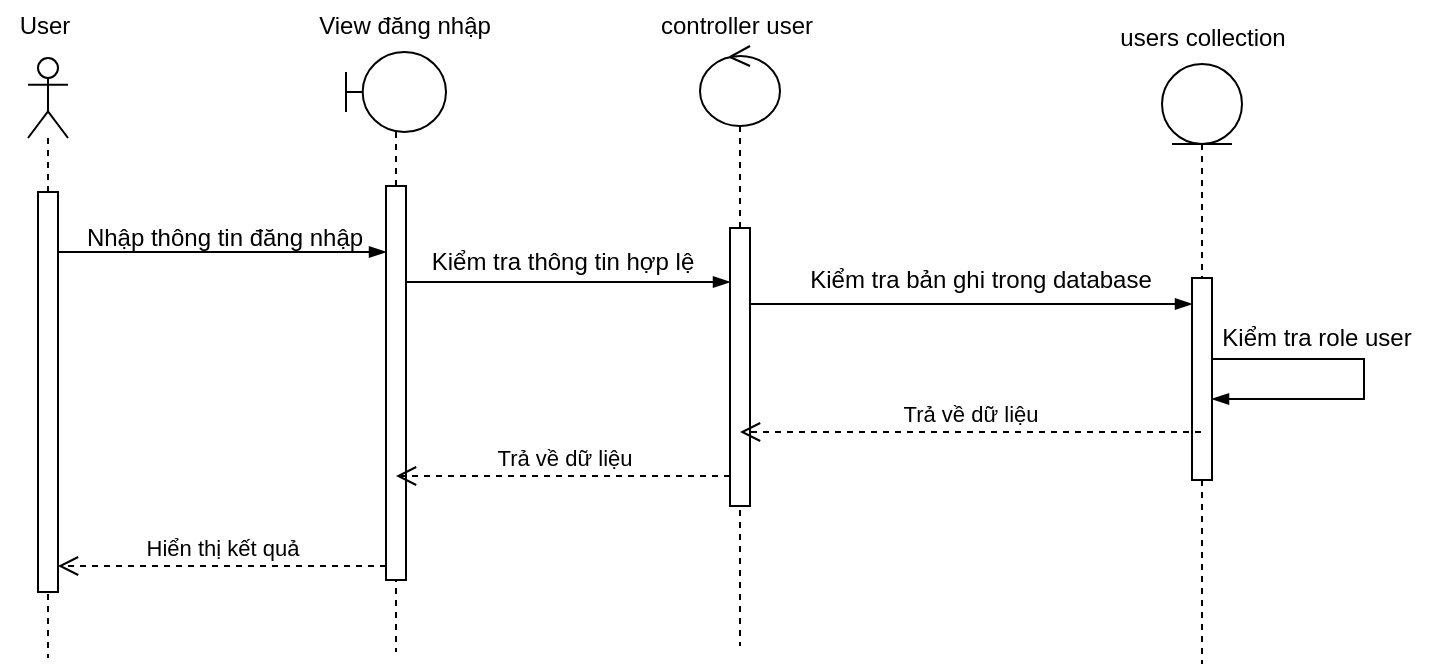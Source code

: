 <mxfile version="26.2.13" pages="3">
  <diagram name="sequence login" id="2YBvvXClWsGukQMizWep">
    <mxGraphModel dx="1387" dy="797" grid="0" gridSize="10" guides="1" tooltips="1" connect="1" arrows="1" fold="1" page="1" pageScale="1" pageWidth="850" pageHeight="1100" math="0" shadow="0">
      <root>
        <mxCell id="0" />
        <mxCell id="1" parent="0" />
        <mxCell id="KsdGwlbUkbVUXTfyqdBP-5" value="" style="shape=umlLifeline;perimeter=lifelinePerimeter;whiteSpace=wrap;html=1;container=1;dropTarget=0;collapsible=0;recursiveResize=0;outlineConnect=0;portConstraint=eastwest;newEdgeStyle={&quot;curved&quot;:0,&quot;rounded&quot;:0};participant=umlActor;" vertex="1" parent="1">
          <mxGeometry x="105" y="218" width="20" height="300" as="geometry" />
        </mxCell>
        <mxCell id="KsdGwlbUkbVUXTfyqdBP-12" value="" style="html=1;points=[[0,0,0,0,5],[0,1,0,0,-5],[1,0,0,0,5],[1,1,0,0,-5]];perimeter=orthogonalPerimeter;outlineConnect=0;targetShapes=umlLifeline;portConstraint=eastwest;newEdgeStyle={&quot;curved&quot;:0,&quot;rounded&quot;:0};" vertex="1" parent="KsdGwlbUkbVUXTfyqdBP-5">
          <mxGeometry x="5" y="67" width="10" height="200" as="geometry" />
        </mxCell>
        <mxCell id="KsdGwlbUkbVUXTfyqdBP-6" value="" style="shape=umlLifeline;perimeter=lifelinePerimeter;whiteSpace=wrap;html=1;container=1;dropTarget=0;collapsible=0;recursiveResize=0;outlineConnect=0;portConstraint=eastwest;newEdgeStyle={&quot;curved&quot;:0,&quot;rounded&quot;:0};participant=umlBoundary;" vertex="1" parent="1">
          <mxGeometry x="264" y="215" width="50" height="300" as="geometry" />
        </mxCell>
        <mxCell id="KsdGwlbUkbVUXTfyqdBP-15" value="" style="html=1;points=[[0,0,0,0,5],[0,1,0,0,-5],[1,0,0,0,5],[1,1,0,0,-5]];perimeter=orthogonalPerimeter;outlineConnect=0;targetShapes=umlLifeline;portConstraint=eastwest;newEdgeStyle={&quot;curved&quot;:0,&quot;rounded&quot;:0};" vertex="1" parent="KsdGwlbUkbVUXTfyqdBP-6">
          <mxGeometry x="20" y="67" width="10" height="197" as="geometry" />
        </mxCell>
        <mxCell id="KsdGwlbUkbVUXTfyqdBP-7" value="" style="shape=umlLifeline;perimeter=lifelinePerimeter;whiteSpace=wrap;html=1;container=1;dropTarget=0;collapsible=0;recursiveResize=0;outlineConnect=0;portConstraint=eastwest;newEdgeStyle={&quot;curved&quot;:0,&quot;rounded&quot;:0};participant=umlEntity;" vertex="1" parent="1">
          <mxGeometry x="672" y="221" width="40" height="300" as="geometry" />
        </mxCell>
        <mxCell id="KsdGwlbUkbVUXTfyqdBP-21" value="" style="html=1;points=[[0,0,0,0,5],[0,1,0,0,-5],[1,0,0,0,5],[1,1,0,0,-5]];perimeter=orthogonalPerimeter;outlineConnect=0;targetShapes=umlLifeline;portConstraint=eastwest;newEdgeStyle={&quot;curved&quot;:0,&quot;rounded&quot;:0};" vertex="1" parent="KsdGwlbUkbVUXTfyqdBP-7">
          <mxGeometry x="15" y="107" width="10" height="101" as="geometry" />
        </mxCell>
        <mxCell id="KsdGwlbUkbVUXTfyqdBP-24" value="" style="edgeStyle=elbowEdgeStyle;fontSize=12;html=1;endArrow=blockThin;endFill=1;rounded=0;" edge="1" parent="KsdGwlbUkbVUXTfyqdBP-7" source="KsdGwlbUkbVUXTfyqdBP-21" target="KsdGwlbUkbVUXTfyqdBP-21">
          <mxGeometry width="160" relative="1" as="geometry">
            <mxPoint x="-196" y="130" as="sourcePoint" />
            <mxPoint x="25" y="130" as="targetPoint" />
            <Array as="points">
              <mxPoint x="101" y="158" />
            </Array>
          </mxGeometry>
        </mxCell>
        <mxCell id="KsdGwlbUkbVUXTfyqdBP-8" value="" style="shape=umlLifeline;perimeter=lifelinePerimeter;whiteSpace=wrap;html=1;container=1;dropTarget=0;collapsible=0;recursiveResize=0;outlineConnect=0;portConstraint=eastwest;newEdgeStyle={&quot;curved&quot;:0,&quot;rounded&quot;:0};participant=umlControl;" vertex="1" parent="1">
          <mxGeometry x="441" y="212" width="40" height="300" as="geometry" />
        </mxCell>
        <mxCell id="KsdGwlbUkbVUXTfyqdBP-18" value="" style="html=1;points=[[0,0,0,0,5],[0,1,0,0,-5],[1,0,0,0,5],[1,1,0,0,-5]];perimeter=orthogonalPerimeter;outlineConnect=0;targetShapes=umlLifeline;portConstraint=eastwest;newEdgeStyle={&quot;curved&quot;:0,&quot;rounded&quot;:0};" vertex="1" parent="KsdGwlbUkbVUXTfyqdBP-8">
          <mxGeometry x="15" y="91" width="10" height="139" as="geometry" />
        </mxCell>
        <mxCell id="KsdGwlbUkbVUXTfyqdBP-9" value="View đăng nhập" style="text;html=1;align=center;verticalAlign=middle;resizable=0;points=[];autosize=1;strokeColor=none;fillColor=none;" vertex="1" parent="1">
          <mxGeometry x="241" y="189" width="104" height="26" as="geometry" />
        </mxCell>
        <mxCell id="KsdGwlbUkbVUXTfyqdBP-10" value="User" style="text;html=1;align=center;verticalAlign=middle;resizable=0;points=[];autosize=1;strokeColor=none;fillColor=none;" vertex="1" parent="1">
          <mxGeometry x="91" y="189" width="43" height="26" as="geometry" />
        </mxCell>
        <mxCell id="KsdGwlbUkbVUXTfyqdBP-13" value="controller user" style="text;html=1;align=center;verticalAlign=middle;resizable=0;points=[];autosize=1;strokeColor=none;fillColor=none;" vertex="1" parent="1">
          <mxGeometry x="412" y="189" width="94" height="26" as="geometry" />
        </mxCell>
        <mxCell id="KsdGwlbUkbVUXTfyqdBP-14" value="users collection" style="text;html=1;align=center;verticalAlign=middle;resizable=0;points=[];autosize=1;strokeColor=none;fillColor=none;" vertex="1" parent="1">
          <mxGeometry x="641.5" y="195" width="101" height="26" as="geometry" />
        </mxCell>
        <mxCell id="KsdGwlbUkbVUXTfyqdBP-16" value="" style="edgeStyle=elbowEdgeStyle;fontSize=12;html=1;endArrow=blockThin;endFill=1;rounded=0;" edge="1" parent="1" source="KsdGwlbUkbVUXTfyqdBP-12" target="KsdGwlbUkbVUXTfyqdBP-15">
          <mxGeometry width="160" relative="1" as="geometry">
            <mxPoint x="345" y="411" as="sourcePoint" />
            <mxPoint x="505" y="411" as="targetPoint" />
            <Array as="points">
              <mxPoint x="204" y="315" />
            </Array>
          </mxGeometry>
        </mxCell>
        <mxCell id="KsdGwlbUkbVUXTfyqdBP-17" value="Nhập thông tin đăng nhập" style="text;html=1;align=center;verticalAlign=middle;resizable=0;points=[];autosize=1;strokeColor=none;fillColor=none;" vertex="1" parent="1">
          <mxGeometry x="125" y="295" width="156" height="26" as="geometry" />
        </mxCell>
        <mxCell id="KsdGwlbUkbVUXTfyqdBP-19" value="" style="edgeStyle=elbowEdgeStyle;fontSize=12;html=1;endArrow=blockThin;endFill=1;rounded=0;" edge="1" parent="1" source="KsdGwlbUkbVUXTfyqdBP-15" target="KsdGwlbUkbVUXTfyqdBP-18">
          <mxGeometry width="160" relative="1" as="geometry">
            <mxPoint x="345" y="411" as="sourcePoint" />
            <mxPoint x="505" y="411" as="targetPoint" />
            <Array as="points">
              <mxPoint x="367" y="330" />
              <mxPoint x="393" y="315" />
            </Array>
          </mxGeometry>
        </mxCell>
        <mxCell id="KsdGwlbUkbVUXTfyqdBP-20" value="Kiểm tra thông tin hợp lệ" style="text;html=1;align=center;verticalAlign=middle;resizable=0;points=[];autosize=1;strokeColor=none;fillColor=none;" vertex="1" parent="1">
          <mxGeometry x="297" y="307" width="149" height="26" as="geometry" />
        </mxCell>
        <mxCell id="KsdGwlbUkbVUXTfyqdBP-22" value="" style="edgeStyle=elbowEdgeStyle;fontSize=12;html=1;endArrow=blockThin;endFill=1;rounded=0;" edge="1" parent="1" source="KsdGwlbUkbVUXTfyqdBP-18" target="KsdGwlbUkbVUXTfyqdBP-21">
          <mxGeometry width="160" relative="1" as="geometry">
            <mxPoint x="468" y="378" as="sourcePoint" />
            <mxPoint x="628" y="378" as="targetPoint" />
            <Array as="points">
              <mxPoint x="558" y="341" />
            </Array>
          </mxGeometry>
        </mxCell>
        <mxCell id="KsdGwlbUkbVUXTfyqdBP-23" value="Kiểm tra bản ghi trong database" style="text;html=1;align=center;verticalAlign=middle;resizable=0;points=[];autosize=1;strokeColor=none;fillColor=none;" vertex="1" parent="1">
          <mxGeometry x="486" y="316" width="189" height="26" as="geometry" />
        </mxCell>
        <mxCell id="KsdGwlbUkbVUXTfyqdBP-25" value="Kiểm tra role user" style="text;html=1;align=center;verticalAlign=middle;resizable=0;points=[];autosize=1;strokeColor=none;fillColor=none;" vertex="1" parent="1">
          <mxGeometry x="692" y="345" width="113" height="26" as="geometry" />
        </mxCell>
        <mxCell id="KsdGwlbUkbVUXTfyqdBP-26" value="Trả về dữ liệu" style="html=1;verticalAlign=bottom;endArrow=open;dashed=1;endSize=8;curved=0;rounded=0;" edge="1" parent="1" source="KsdGwlbUkbVUXTfyqdBP-7" target="KsdGwlbUkbVUXTfyqdBP-8">
          <mxGeometry relative="1" as="geometry">
            <mxPoint x="665" y="408" as="sourcePoint" />
            <mxPoint x="585" y="408" as="targetPoint" />
            <Array as="points">
              <mxPoint x="574" y="405" />
            </Array>
          </mxGeometry>
        </mxCell>
        <mxCell id="KsdGwlbUkbVUXTfyqdBP-27" value="Trả về dữ liệu" style="html=1;verticalAlign=bottom;endArrow=open;dashed=1;endSize=8;curved=0;rounded=0;" edge="1" parent="1" source="KsdGwlbUkbVUXTfyqdBP-18" target="KsdGwlbUkbVUXTfyqdBP-6">
          <mxGeometry relative="1" as="geometry">
            <mxPoint x="576" y="490" as="sourcePoint" />
            <mxPoint x="345" y="490" as="targetPoint" />
            <Array as="points">
              <mxPoint x="445" y="427" />
            </Array>
          </mxGeometry>
        </mxCell>
        <mxCell id="KsdGwlbUkbVUXTfyqdBP-28" value="Hiển thị kết quả" style="html=1;verticalAlign=bottom;endArrow=open;dashed=1;endSize=8;curved=0;rounded=0;" edge="1" parent="1" source="KsdGwlbUkbVUXTfyqdBP-15" target="KsdGwlbUkbVUXTfyqdBP-12">
          <mxGeometry relative="1" as="geometry">
            <mxPoint x="286.5" y="558" as="sourcePoint" />
            <mxPoint x="119.5" y="558" as="targetPoint" />
            <Array as="points">
              <mxPoint x="264" y="472" />
            </Array>
          </mxGeometry>
        </mxCell>
      </root>
    </mxGraphModel>
  </diagram>
  <diagram name="Copy of sequence login" id="8tC_aMgOr9E9hWs3oioI">
    <mxGraphModel dx="1387" dy="797" grid="0" gridSize="10" guides="1" tooltips="1" connect="1" arrows="1" fold="1" page="0" pageScale="1" pageWidth="850" pageHeight="1100" math="0" shadow="0">
      <root>
        <mxCell id="9nLJJ0F7ikuXCO1Y2BuM-0" />
        <mxCell id="9nLJJ0F7ikuXCO1Y2BuM-1" parent="9nLJJ0F7ikuXCO1Y2BuM-0" />
        <mxCell id="9nLJJ0F7ikuXCO1Y2BuM-2" value="" style="shape=umlLifeline;perimeter=lifelinePerimeter;whiteSpace=wrap;html=1;container=1;dropTarget=0;collapsible=0;recursiveResize=0;outlineConnect=0;portConstraint=eastwest;newEdgeStyle={&quot;curved&quot;:0,&quot;rounded&quot;:0};participant=umlActor;" vertex="1" parent="9nLJJ0F7ikuXCO1Y2BuM-1">
          <mxGeometry x="105" y="218" width="20" height="596" as="geometry" />
        </mxCell>
        <mxCell id="9nLJJ0F7ikuXCO1Y2BuM-3" value="" style="html=1;points=[[0,0,0,0,5],[0,1,0,0,-5],[1,0,0,0,5],[1,1,0,0,-5]];perimeter=orthogonalPerimeter;outlineConnect=0;targetShapes=umlLifeline;portConstraint=eastwest;newEdgeStyle={&quot;curved&quot;:0,&quot;rounded&quot;:0};" vertex="1" parent="9nLJJ0F7ikuXCO1Y2BuM-2">
          <mxGeometry x="5" y="67" width="10" height="481" as="geometry" />
        </mxCell>
        <mxCell id="9nLJJ0F7ikuXCO1Y2BuM-4" value="" style="shape=umlLifeline;perimeter=lifelinePerimeter;whiteSpace=wrap;html=1;container=1;dropTarget=0;collapsible=0;recursiveResize=0;outlineConnect=0;portConstraint=eastwest;newEdgeStyle={&quot;curved&quot;:0,&quot;rounded&quot;:0};participant=umlBoundary;" vertex="1" parent="9nLJJ0F7ikuXCO1Y2BuM-1">
          <mxGeometry x="218" y="218" width="50" height="592" as="geometry" />
        </mxCell>
        <mxCell id="9nLJJ0F7ikuXCO1Y2BuM-5" value="" style="html=1;points=[[0,0,0,0,5],[0,1,0,0,-5],[1,0,0,0,5],[1,1,0,0,-5]];perimeter=orthogonalPerimeter;outlineConnect=0;targetShapes=umlLifeline;portConstraint=eastwest;newEdgeStyle={&quot;curved&quot;:0,&quot;rounded&quot;:0};" vertex="1" parent="9nLJJ0F7ikuXCO1Y2BuM-4">
          <mxGeometry x="20" y="63" width="10" height="457" as="geometry" />
        </mxCell>
        <mxCell id="9nLJJ0F7ikuXCO1Y2BuM-6" value="" style="shape=umlLifeline;perimeter=lifelinePerimeter;whiteSpace=wrap;html=1;container=1;dropTarget=0;collapsible=0;recursiveResize=0;outlineConnect=0;portConstraint=eastwest;newEdgeStyle={&quot;curved&quot;:0,&quot;rounded&quot;:0};participant=umlEntity;" vertex="1" parent="9nLJJ0F7ikuXCO1Y2BuM-1">
          <mxGeometry x="716" y="218" width="40" height="597" as="geometry" />
        </mxCell>
        <mxCell id="9nLJJ0F7ikuXCO1Y2BuM-7" value="" style="html=1;points=[[0,0,0,0,5],[0,1,0,0,-5],[1,0,0,0,5],[1,1,0,0,-5]];perimeter=orthogonalPerimeter;outlineConnect=0;targetShapes=umlLifeline;portConstraint=eastwest;newEdgeStyle={&quot;curved&quot;:0,&quot;rounded&quot;:0};" vertex="1" parent="9nLJJ0F7ikuXCO1Y2BuM-6">
          <mxGeometry x="15" y="188.5" width="10" height="69" as="geometry" />
        </mxCell>
        <mxCell id="9nLJJ0F7ikuXCO1Y2BuM-9" value="" style="shape=umlLifeline;perimeter=lifelinePerimeter;whiteSpace=wrap;html=1;container=1;dropTarget=0;collapsible=0;recursiveResize=0;outlineConnect=0;portConstraint=eastwest;newEdgeStyle={&quot;curved&quot;:0,&quot;rounded&quot;:0};participant=umlControl;" vertex="1" parent="9nLJJ0F7ikuXCO1Y2BuM-1">
          <mxGeometry x="356" y="221" width="40" height="601" as="geometry" />
        </mxCell>
        <mxCell id="9nLJJ0F7ikuXCO1Y2BuM-10" value="" style="html=1;points=[[0,0,0,0,5],[0,1,0,0,-5],[1,0,0,0,5],[1,1,0,0,-5]];perimeter=orthogonalPerimeter;outlineConnect=0;targetShapes=umlLifeline;portConstraint=eastwest;newEdgeStyle={&quot;curved&quot;:0,&quot;rounded&quot;:0};" vertex="1" parent="9nLJJ0F7ikuXCO1Y2BuM-9">
          <mxGeometry x="15" y="393" width="10" height="127" as="geometry" />
        </mxCell>
        <mxCell id="9nLJJ0F7ikuXCO1Y2BuM-11" value="view new_booking" style="text;html=1;align=center;verticalAlign=middle;resizable=0;points=[];autosize=1;strokeColor=none;fillColor=none;" vertex="1" parent="9nLJJ0F7ikuXCO1Y2BuM-1">
          <mxGeometry x="190" y="192" width="116" height="26" as="geometry" />
        </mxCell>
        <mxCell id="9nLJJ0F7ikuXCO1Y2BuM-12" value="User" style="text;html=1;align=center;verticalAlign=middle;resizable=0;points=[];autosize=1;strokeColor=none;fillColor=none;" vertex="1" parent="9nLJJ0F7ikuXCO1Y2BuM-1">
          <mxGeometry x="91" y="189" width="43" height="26" as="geometry" />
        </mxCell>
        <mxCell id="9nLJJ0F7ikuXCO1Y2BuM-13" value="controller booking" style="text;html=1;align=center;verticalAlign=middle;resizable=0;points=[];autosize=1;strokeColor=none;fillColor=none;" vertex="1" parent="9nLJJ0F7ikuXCO1Y2BuM-1">
          <mxGeometry x="322" y="192" width="113" height="26" as="geometry" />
        </mxCell>
        <mxCell id="SOhxgNJ4NdXpTSdJjQIJ-0" value="" style="shape=umlLifeline;perimeter=lifelinePerimeter;whiteSpace=wrap;html=1;container=1;dropTarget=0;collapsible=0;recursiveResize=0;outlineConnect=0;portConstraint=eastwest;newEdgeStyle={&quot;curved&quot;:0,&quot;rounded&quot;:0};participant=umlControl;" vertex="1" parent="9nLJJ0F7ikuXCO1Y2BuM-1">
          <mxGeometry x="475" y="218" width="40" height="621" as="geometry" />
        </mxCell>
        <mxCell id="SOhxgNJ4NdXpTSdJjQIJ-1" value="" style="html=1;points=[[0,0,0,0,5],[0,1,0,0,-5],[1,0,0,0,5],[1,1,0,0,-5]];perimeter=orthogonalPerimeter;outlineConnect=0;targetShapes=umlLifeline;portConstraint=eastwest;newEdgeStyle={&quot;curved&quot;:0,&quot;rounded&quot;:0};" vertex="1" parent="SOhxgNJ4NdXpTSdJjQIJ-0">
          <mxGeometry x="15" y="159" width="10" height="114" as="geometry" />
        </mxCell>
        <mxCell id="SOhxgNJ4NdXpTSdJjQIJ-2" value="controller room type" style="text;html=1;align=center;verticalAlign=middle;resizable=0;points=[];autosize=1;strokeColor=none;fillColor=none;" vertex="1" parent="9nLJJ0F7ikuXCO1Y2BuM-1">
          <mxGeometry x="440" y="192" width="124" height="26" as="geometry" />
        </mxCell>
        <mxCell id="SOhxgNJ4NdXpTSdJjQIJ-5" value="" style="shape=umlLifeline;perimeter=lifelinePerimeter;whiteSpace=wrap;html=1;container=1;dropTarget=0;collapsible=0;recursiveResize=0;outlineConnect=0;portConstraint=eastwest;newEdgeStyle={&quot;curved&quot;:0,&quot;rounded&quot;:0};participant=umlEntity;" vertex="1" parent="9nLJJ0F7ikuXCO1Y2BuM-1">
          <mxGeometry x="838" y="218" width="40" height="608" as="geometry" />
        </mxCell>
        <mxCell id="SOhxgNJ4NdXpTSdJjQIJ-6" value="" style="html=1;points=[[0,0,0,0,5],[0,1,0,0,-5],[1,0,0,0,5],[1,1,0,0,-5]];perimeter=orthogonalPerimeter;outlineConnect=0;targetShapes=umlLifeline;portConstraint=eastwest;newEdgeStyle={&quot;curved&quot;:0,&quot;rounded&quot;:0};" vertex="1" parent="SOhxgNJ4NdXpTSdJjQIJ-5">
          <mxGeometry x="15" y="282" width="10" height="69" as="geometry" />
        </mxCell>
        <mxCell id="SOhxgNJ4NdXpTSdJjQIJ-41" value="" style="html=1;points=[[0,0,0,0,5],[0,1,0,0,-5],[1,0,0,0,5],[1,1,0,0,-5]];perimeter=orthogonalPerimeter;outlineConnect=0;targetShapes=umlLifeline;portConstraint=eastwest;newEdgeStyle={&quot;curved&quot;:0,&quot;rounded&quot;:0};" vertex="1" parent="SOhxgNJ4NdXpTSdJjQIJ-5">
          <mxGeometry x="15" y="386" width="10" height="69" as="geometry" />
        </mxCell>
        <mxCell id="SOhxgNJ4NdXpTSdJjQIJ-7" value="" style="shape=umlLifeline;perimeter=lifelinePerimeter;whiteSpace=wrap;html=1;container=1;dropTarget=0;collapsible=0;recursiveResize=0;outlineConnect=0;portConstraint=eastwest;newEdgeStyle={&quot;curved&quot;:0,&quot;rounded&quot;:0};participant=umlEntity;" vertex="1" parent="9nLJJ0F7ikuXCO1Y2BuM-1">
          <mxGeometry x="944" y="215" width="40" height="618" as="geometry" />
        </mxCell>
        <mxCell id="SOhxgNJ4NdXpTSdJjQIJ-8" value="" style="html=1;points=[[0,0,0,0,5],[0,1,0,0,-5],[1,0,0,0,5],[1,1,0,0,-5]];perimeter=orthogonalPerimeter;outlineConnect=0;targetShapes=umlLifeline;portConstraint=eastwest;newEdgeStyle={&quot;curved&quot;:0,&quot;rounded&quot;:0};" vertex="1" parent="SOhxgNJ4NdXpTSdJjQIJ-7">
          <mxGeometry x="15" y="384" width="10" height="167" as="geometry" />
        </mxCell>
        <mxCell id="SOhxgNJ4NdXpTSdJjQIJ-9" value="" style="shape=umlLifeline;perimeter=lifelinePerimeter;whiteSpace=wrap;html=1;container=1;dropTarget=0;collapsible=0;recursiveResize=0;outlineConnect=0;portConstraint=eastwest;newEdgeStyle={&quot;curved&quot;:0,&quot;rounded&quot;:0};participant=umlControl;" vertex="1" parent="9nLJJ0F7ikuXCO1Y2BuM-1">
          <mxGeometry x="595" y="218" width="40" height="593" as="geometry" />
        </mxCell>
        <mxCell id="SOhxgNJ4NdXpTSdJjQIJ-10" value="" style="html=1;points=[[0,0,0,0,5],[0,1,0,0,-5],[1,0,0,0,5],[1,1,0,0,-5]];perimeter=orthogonalPerimeter;outlineConnect=0;targetShapes=umlLifeline;portConstraint=eastwest;newEdgeStyle={&quot;curved&quot;:0,&quot;rounded&quot;:0};" vertex="1" parent="SOhxgNJ4NdXpTSdJjQIJ-9">
          <mxGeometry x="15" y="284" width="10" height="71" as="geometry" />
        </mxCell>
        <mxCell id="SOhxgNJ4NdXpTSdJjQIJ-32" value="" style="html=1;points=[[0,0,0,0,5],[0,1,0,0,-5],[1,0,0,0,5],[1,1,0,0,-5]];perimeter=orthogonalPerimeter;outlineConnect=0;targetShapes=umlLifeline;portConstraint=eastwest;newEdgeStyle={&quot;curved&quot;:0,&quot;rounded&quot;:0};" vertex="1" parent="SOhxgNJ4NdXpTSdJjQIJ-9">
          <mxGeometry x="15" y="392" width="10" height="71" as="geometry" />
        </mxCell>
        <mxCell id="SOhxgNJ4NdXpTSdJjQIJ-11" value="controller room&amp;nbsp;" style="text;html=1;align=center;verticalAlign=middle;resizable=0;points=[];autosize=1;strokeColor=none;fillColor=none;" vertex="1" parent="9nLJJ0F7ikuXCO1Y2BuM-1">
          <mxGeometry x="564.5" y="192" width="101" height="26" as="geometry" />
        </mxCell>
        <mxCell id="SOhxgNJ4NdXpTSdJjQIJ-12" value="tbl roomTypes" style="text;html=1;align=center;verticalAlign=middle;resizable=0;points=[];autosize=1;strokeColor=none;fillColor=none;" vertex="1" parent="9nLJJ0F7ikuXCO1Y2BuM-1">
          <mxGeometry x="685" y="192" width="93" height="26" as="geometry" />
        </mxCell>
        <mxCell id="SOhxgNJ4NdXpTSdJjQIJ-13" value="tbl rooms" style="text;html=1;align=center;verticalAlign=middle;resizable=0;points=[];autosize=1;strokeColor=none;fillColor=none;" vertex="1" parent="9nLJJ0F7ikuXCO1Y2BuM-1">
          <mxGeometry x="824.5" y="195" width="67" height="26" as="geometry" />
        </mxCell>
        <mxCell id="SOhxgNJ4NdXpTSdJjQIJ-14" value="tbl bookings" style="text;html=1;align=center;verticalAlign=middle;resizable=0;points=[];autosize=1;strokeColor=none;fillColor=none;" vertex="1" parent="9nLJJ0F7ikuXCO1Y2BuM-1">
          <mxGeometry x="925" y="192" width="82" height="26" as="geometry" />
        </mxCell>
        <mxCell id="SOhxgNJ4NdXpTSdJjQIJ-15" value="Chọn loại booking" style="html=1;verticalAlign=bottom;endArrow=block;curved=0;rounded=0;" edge="1" parent="9nLJJ0F7ikuXCO1Y2BuM-1" source="9nLJJ0F7ikuXCO1Y2BuM-2" target="9nLJJ0F7ikuXCO1Y2BuM-5">
          <mxGeometry width="80" relative="1" as="geometry">
            <mxPoint x="385" y="410" as="sourcePoint" />
            <mxPoint x="465" y="410" as="targetPoint" />
            <Array as="points">
              <mxPoint x="196" y="303" />
            </Array>
          </mxGeometry>
        </mxCell>
        <mxCell id="SOhxgNJ4NdXpTSdJjQIJ-16" value="HIển thị thời gian&amp;nbsp;&lt;div&gt;check in check out&amp;nbsp;&lt;/div&gt;&lt;div&gt;tương ứng&lt;/div&gt;" style="html=1;verticalAlign=bottom;endArrow=open;dashed=1;endSize=8;curved=0;rounded=0;" edge="1" parent="9nLJJ0F7ikuXCO1Y2BuM-1" source="9nLJJ0F7ikuXCO1Y2BuM-4" target="9nLJJ0F7ikuXCO1Y2BuM-3">
          <mxGeometry x="-0.004" relative="1" as="geometry">
            <mxPoint x="465" y="410" as="sourcePoint" />
            <mxPoint x="385" y="410" as="targetPoint" />
            <Array as="points">
              <mxPoint x="186" y="375" />
            </Array>
            <mxPoint as="offset" />
          </mxGeometry>
        </mxCell>
        <mxCell id="SOhxgNJ4NdXpTSdJjQIJ-17" value="Cấu hình thời gian&amp;nbsp;&lt;div&gt;đặt phòng&lt;/div&gt;" style="html=1;verticalAlign=bottom;endArrow=block;curved=0;rounded=0;" edge="1" parent="9nLJJ0F7ikuXCO1Y2BuM-1">
          <mxGeometry width="80" relative="1" as="geometry">
            <mxPoint x="119" y="423" as="sourcePoint" />
            <mxPoint x="237" y="423" as="targetPoint" />
            <Array as="points">
              <mxPoint x="205" y="423" />
            </Array>
          </mxGeometry>
        </mxCell>
        <mxCell id="SOhxgNJ4NdXpTSdJjQIJ-19" value="Gửi yêu cầu lấy loại phòng" style="html=1;verticalAlign=bottom;endArrow=block;curved=0;rounded=0;" edge="1" parent="9nLJJ0F7ikuXCO1Y2BuM-1" source="9nLJJ0F7ikuXCO1Y2BuM-5" target="SOhxgNJ4NdXpTSdJjQIJ-0">
          <mxGeometry width="80" relative="1" as="geometry">
            <mxPoint x="385" y="410" as="sourcePoint" />
            <mxPoint x="465" y="410" as="targetPoint" />
            <Array as="points">
              <mxPoint x="368" y="425" />
            </Array>
          </mxGeometry>
        </mxCell>
        <mxCell id="SOhxgNJ4NdXpTSdJjQIJ-20" value="Truy vấn các loại phòng" style="html=1;verticalAlign=bottom;startArrow=oval;startFill=1;endArrow=block;startSize=8;curved=0;rounded=0;" edge="1" parent="9nLJJ0F7ikuXCO1Y2BuM-1" source="SOhxgNJ4NdXpTSdJjQIJ-1" target="9nLJJ0F7ikuXCO1Y2BuM-7">
          <mxGeometry width="60" relative="1" as="geometry">
            <mxPoint x="395" y="410" as="sourcePoint" />
            <mxPoint x="455" y="410" as="targetPoint" />
            <Array as="points">
              <mxPoint x="616" y="426" />
            </Array>
          </mxGeometry>
        </mxCell>
        <mxCell id="SOhxgNJ4NdXpTSdJjQIJ-21" value="Hiển thị kết quả&amp;nbsp;" style="html=1;verticalAlign=bottom;endArrow=open;dashed=1;endSize=8;curved=0;rounded=0;" edge="1" parent="9nLJJ0F7ikuXCO1Y2BuM-1" source="9nLJJ0F7ikuXCO1Y2BuM-7" target="SOhxgNJ4NdXpTSdJjQIJ-1">
          <mxGeometry relative="1" as="geometry">
            <mxPoint x="739.5" y="458" as="sourcePoint" />
            <mxPoint x="505" y="458" as="targetPoint" />
            <Array as="points">
              <mxPoint x="609" y="460" />
            </Array>
          </mxGeometry>
        </mxCell>
        <mxCell id="SOhxgNJ4NdXpTSdJjQIJ-22" value="Hiển thị kết quả&amp;nbsp;" style="html=1;verticalAlign=bottom;endArrow=open;dashed=1;endSize=8;curved=0;rounded=0;" edge="1" parent="9nLJJ0F7ikuXCO1Y2BuM-1" source="SOhxgNJ4NdXpTSdJjQIJ-0" target="9nLJJ0F7ikuXCO1Y2BuM-5">
          <mxGeometry relative="1" as="geometry">
            <mxPoint x="435" y="505" as="sourcePoint" />
            <mxPoint x="204" y="505" as="targetPoint" />
            <Array as="points">
              <mxPoint x="313" y="482" />
            </Array>
          </mxGeometry>
        </mxCell>
        <mxCell id="SOhxgNJ4NdXpTSdJjQIJ-23" value="Hiển thị danh sách&amp;nbsp;&lt;div&gt;loại phòng&lt;/div&gt;" style="html=1;verticalAlign=bottom;endArrow=open;dashed=1;endSize=8;curved=0;rounded=0;" edge="1" parent="9nLJJ0F7ikuXCO1Y2BuM-1" source="9nLJJ0F7ikuXCO1Y2BuM-4" target="9nLJJ0F7ikuXCO1Y2BuM-2">
          <mxGeometry relative="1" as="geometry">
            <mxPoint x="465" y="410" as="sourcePoint" />
            <mxPoint x="385" y="410" as="targetPoint" />
            <Array as="points">
              <mxPoint x="201" y="465" />
            </Array>
          </mxGeometry>
        </mxCell>
        <mxCell id="SOhxgNJ4NdXpTSdJjQIJ-24" value="Chọn loại phòng&amp;nbsp;&lt;div&gt;muốn đặt và&amp;nbsp;&lt;/div&gt;&lt;div&gt;số lượng phòng&lt;/div&gt;" style="html=1;verticalAlign=bottom;endArrow=block;curved=0;rounded=0;" edge="1" parent="9nLJJ0F7ikuXCO1Y2BuM-1" source="9nLJJ0F7ikuXCO1Y2BuM-3" target="9nLJJ0F7ikuXCO1Y2BuM-5">
          <mxGeometry width="80" relative="1" as="geometry">
            <mxPoint x="385" y="510" as="sourcePoint" />
            <mxPoint x="243" y="510" as="targetPoint" />
            <Array as="points">
              <mxPoint x="205" y="527" />
            </Array>
          </mxGeometry>
        </mxCell>
        <mxCell id="SOhxgNJ4NdXpTSdJjQIJ-25" value="Gửi yêu cầu lấy dữ liệu phòng theo loại phòng" style="html=1;verticalAlign=bottom;endArrow=block;curved=0;rounded=0;" edge="1" parent="9nLJJ0F7ikuXCO1Y2BuM-1" source="9nLJJ0F7ikuXCO1Y2BuM-4" target="SOhxgNJ4NdXpTSdJjQIJ-9">
          <mxGeometry width="80" relative="1" as="geometry">
            <mxPoint x="385" y="510" as="sourcePoint" />
            <mxPoint x="465" y="510" as="targetPoint" />
            <Array as="points">
              <mxPoint x="428" y="529" />
            </Array>
          </mxGeometry>
        </mxCell>
        <mxCell id="SOhxgNJ4NdXpTSdJjQIJ-26" value="Truy vấn số phòng theo loại phòng,&lt;div&gt;số lượng phòng đặt lấy theo phòng&lt;/div&gt;&lt;div&gt;mới nhất đổ xuống&lt;/div&gt;" style="html=1;verticalAlign=bottom;endArrow=block;curved=0;rounded=0;" edge="1" parent="9nLJJ0F7ikuXCO1Y2BuM-1">
          <mxGeometry width="80" relative="1" as="geometry">
            <mxPoint x="621" y="528" as="sourcePoint" />
            <mxPoint x="864" y="528" as="targetPoint" />
          </mxGeometry>
        </mxCell>
        <mxCell id="SOhxgNJ4NdXpTSdJjQIJ-27" value="Hiển thị kết quả&amp;nbsp;" style="html=1;verticalAlign=bottom;endArrow=open;dashed=1;endSize=8;curved=0;rounded=0;" edge="1" parent="9nLJJ0F7ikuXCO1Y2BuM-1" source="SOhxgNJ4NdXpTSdJjQIJ-6" target="SOhxgNJ4NdXpTSdJjQIJ-10">
          <mxGeometry relative="1" as="geometry">
            <mxPoint x="845" y="593" as="sourcePoint" />
            <mxPoint x="614" y="593" as="targetPoint" />
            <Array as="points">
              <mxPoint x="723" y="560" />
            </Array>
          </mxGeometry>
        </mxCell>
        <mxCell id="SOhxgNJ4NdXpTSdJjQIJ-28" value="Hiển thị kết quả&amp;nbsp;" style="html=1;verticalAlign=bottom;endArrow=open;dashed=1;endSize=8;curved=0;rounded=0;" edge="1" parent="9nLJJ0F7ikuXCO1Y2BuM-1" source="SOhxgNJ4NdXpTSdJjQIJ-10" target="9nLJJ0F7ikuXCO1Y2BuM-4">
          <mxGeometry relative="1" as="geometry">
            <mxPoint x="531" y="576" as="sourcePoint" />
            <mxPoint x="298" y="576" as="targetPoint" />
            <Array as="points">
              <mxPoint x="452" y="566" />
              <mxPoint x="403" y="566" />
            </Array>
          </mxGeometry>
        </mxCell>
        <mxCell id="SOhxgNJ4NdXpTSdJjQIJ-29" value="Hiển thị phòng đã chọn&lt;div&gt;và số tiền&lt;/div&gt;" style="html=1;verticalAlign=bottom;endArrow=open;dashed=1;endSize=8;curved=0;rounded=0;" edge="1" parent="9nLJJ0F7ikuXCO1Y2BuM-1">
          <mxGeometry relative="1" as="geometry">
            <mxPoint x="236" y="584" as="sourcePoint" />
            <mxPoint x="118" y="584" as="targetPoint" />
          </mxGeometry>
        </mxCell>
        <mxCell id="SOhxgNJ4NdXpTSdJjQIJ-30" value="Chọn đặt phòng" style="html=1;verticalAlign=bottom;endArrow=block;curved=0;rounded=0;" edge="1" parent="9nLJJ0F7ikuXCO1Y2BuM-1">
          <mxGeometry width="80" relative="1" as="geometry">
            <mxPoint x="121" y="625" as="sourcePoint" />
            <mxPoint x="239" y="625" as="targetPoint" />
          </mxGeometry>
        </mxCell>
        <mxCell id="SOhxgNJ4NdXpTSdJjQIJ-31" value="Kiểm tra thông tin hợp lệ" style="html=1;verticalAlign=bottom;endArrow=block;curved=0;rounded=0;" edge="1" parent="9nLJJ0F7ikuXCO1Y2BuM-1" source="9nLJJ0F7ikuXCO1Y2BuM-5">
          <mxGeometry width="80" relative="1" as="geometry">
            <mxPoint x="382" y="628" as="sourcePoint" />
            <mxPoint x="371" y="628" as="targetPoint" />
          </mxGeometry>
        </mxCell>
        <mxCell id="SOhxgNJ4NdXpTSdJjQIJ-33" value="Gửi yêu cầu cập nhật trạng thái phòng" style="html=1;verticalAlign=bottom;endArrow=block;curved=0;rounded=0;" edge="1" parent="9nLJJ0F7ikuXCO1Y2BuM-1">
          <mxGeometry width="80" relative="1" as="geometry">
            <mxPoint x="380.5" y="632" as="sourcePoint" />
            <mxPoint x="609.5" y="632" as="targetPoint" />
          </mxGeometry>
        </mxCell>
        <mxCell id="SOhxgNJ4NdXpTSdJjQIJ-36" value="Cập nhật trạng thái phòng -&amp;gt; occupied" style="html=1;verticalAlign=bottom;endArrow=block;curved=0;rounded=0;" edge="1" parent="9nLJJ0F7ikuXCO1Y2BuM-1" source="SOhxgNJ4NdXpTSdJjQIJ-32" target="SOhxgNJ4NdXpTSdJjQIJ-5">
          <mxGeometry width="80" relative="1" as="geometry">
            <mxPoint x="618" y="722" as="sourcePoint" />
            <mxPoint x="731" y="633" as="targetPoint" />
            <Array as="points">
              <mxPoint x="711" y="622" />
            </Array>
          </mxGeometry>
        </mxCell>
        <mxCell id="SOhxgNJ4NdXpTSdJjQIJ-37" value="Thêm mới booking vào CSDL" style="html=1;verticalAlign=bottom;endArrow=block;curved=0;rounded=0;" edge="1" parent="9nLJJ0F7ikuXCO1Y2BuM-1" source="SOhxgNJ4NdXpTSdJjQIJ-5" target="SOhxgNJ4NdXpTSdJjQIJ-7">
          <mxGeometry width="80" relative="1" as="geometry">
            <mxPoint x="824.5" y="646" as="sourcePoint" />
            <mxPoint x="935.5" y="646" as="targetPoint" />
            <Array as="points">
              <mxPoint x="913" y="614" />
            </Array>
          </mxGeometry>
        </mxCell>
        <mxCell id="SOhxgNJ4NdXpTSdJjQIJ-38" value="Thông báo lưu thành công" style="html=1;verticalAlign=bottom;endArrow=open;dashed=1;endSize=8;curved=0;rounded=0;" edge="1" parent="9nLJJ0F7ikuXCO1Y2BuM-1" source="SOhxgNJ4NdXpTSdJjQIJ-7" target="9nLJJ0F7ikuXCO1Y2BuM-10">
          <mxGeometry relative="1" as="geometry">
            <mxPoint x="723" y="719" as="sourcePoint" />
            <mxPoint x="643" y="719" as="targetPoint" />
            <Array as="points">
              <mxPoint x="667" y="708" />
            </Array>
          </mxGeometry>
        </mxCell>
        <mxCell id="SOhxgNJ4NdXpTSdJjQIJ-39" value="Hiển thị thông báo&amp;nbsp;&lt;div&gt;thành công&lt;/div&gt;" style="html=1;verticalAlign=bottom;endArrow=open;dashed=1;endSize=8;curved=0;rounded=0;" edge="1" parent="9nLJJ0F7ikuXCO1Y2BuM-1" source="9nLJJ0F7ikuXCO1Y2BuM-10" target="9nLJJ0F7ikuXCO1Y2BuM-5">
          <mxGeometry relative="1" as="geometry">
            <mxPoint x="515" y="792" as="sourcePoint" />
            <mxPoint x="-68" y="792" as="targetPoint" />
            <Array as="points">
              <mxPoint x="277" y="719" />
            </Array>
          </mxGeometry>
        </mxCell>
        <mxCell id="SOhxgNJ4NdXpTSdJjQIJ-40" value="Chuyển sang trang&amp;nbsp;&lt;div&gt;hóa đơn&lt;/div&gt;" style="html=1;verticalAlign=bottom;endArrow=open;dashed=1;endSize=8;curved=0;rounded=0;" edge="1" parent="9nLJJ0F7ikuXCO1Y2BuM-1">
          <mxGeometry relative="1" as="geometry">
            <mxPoint x="240" y="727" as="sourcePoint" />
            <mxPoint x="117" y="727" as="targetPoint" />
            <Array as="points">
              <mxPoint x="146" y="727" />
            </Array>
          </mxGeometry>
        </mxCell>
      </root>
    </mxGraphModel>
  </diagram>
  <diagram id="BtpBTjhw_U4pahVxTX9g" name="sequence đặt order">
    <mxGraphModel dx="1787" dy="1197" grid="0" gridSize="10" guides="1" tooltips="1" connect="1" arrows="1" fold="1" page="0" pageScale="1" pageWidth="850" pageHeight="1100" math="0" shadow="0">
      <root>
        <mxCell id="0" />
        <mxCell id="1" parent="0" />
        <mxCell id="8xNn_9FozzrywzNil-UJ-1" value="" style="shape=umlLifeline;perimeter=lifelinePerimeter;whiteSpace=wrap;html=1;container=1;dropTarget=0;collapsible=0;recursiveResize=0;outlineConnect=0;portConstraint=eastwest;newEdgeStyle={&quot;curved&quot;:0,&quot;rounded&quot;:0};participant=umlActor;" vertex="1" parent="1">
          <mxGeometry x="-170" y="-38" width="20" height="454" as="geometry" />
        </mxCell>
        <mxCell id="8xNn_9FozzrywzNil-UJ-16" value="" style="html=1;points=[[0,0,0,0,5],[0,1,0,0,-5],[1,0,0,0,5],[1,1,0,0,-5]];perimeter=orthogonalPerimeter;outlineConnect=0;targetShapes=umlLifeline;portConstraint=eastwest;newEdgeStyle={&quot;curved&quot;:0,&quot;rounded&quot;:0};" vertex="1" parent="8xNn_9FozzrywzNil-UJ-1">
          <mxGeometry x="5" y="55" width="10" height="233" as="geometry" />
        </mxCell>
        <mxCell id="8xNn_9FozzrywzNil-UJ-2" value="user" style="text;html=1;align=center;verticalAlign=middle;resizable=0;points=[];autosize=1;strokeColor=none;fillColor=none;" vertex="1" parent="1">
          <mxGeometry x="-180.5" y="-64" width="41" height="26" as="geometry" />
        </mxCell>
        <mxCell id="8xNn_9FozzrywzNil-UJ-3" value="" style="shape=umlLifeline;perimeter=lifelinePerimeter;whiteSpace=wrap;html=1;container=1;dropTarget=0;collapsible=0;recursiveResize=0;outlineConnect=0;portConstraint=eastwest;newEdgeStyle={&quot;curved&quot;:0,&quot;rounded&quot;:0};participant=umlBoundary;" vertex="1" parent="1">
          <mxGeometry x="52" y="-40" width="50" height="442" as="geometry" />
        </mxCell>
        <mxCell id="8xNn_9FozzrywzNil-UJ-20" value="" style="html=1;points=[[0,0,0,0,5],[0,1,0,0,-5],[1,0,0,0,5],[1,1,0,0,-5]];perimeter=orthogonalPerimeter;outlineConnect=0;targetShapes=umlLifeline;portConstraint=eastwest;newEdgeStyle={&quot;curved&quot;:0,&quot;rounded&quot;:0};" vertex="1" parent="8xNn_9FozzrywzNil-UJ-3">
          <mxGeometry x="20" y="129" width="10" height="56" as="geometry" />
        </mxCell>
        <mxCell id="8xNn_9FozzrywzNil-UJ-4" value="" style="shape=umlLifeline;perimeter=lifelinePerimeter;whiteSpace=wrap;html=1;container=1;dropTarget=0;collapsible=0;recursiveResize=0;outlineConnect=0;portConstraint=eastwest;newEdgeStyle={&quot;curved&quot;:0,&quot;rounded&quot;:0};participant=umlBoundary;" vertex="1" parent="1">
          <mxGeometry x="-46" y="-41" width="50" height="440" as="geometry" />
        </mxCell>
        <mxCell id="8xNn_9FozzrywzNil-UJ-17" value="" style="html=1;points=[[0,0,0,0,5],[0,1,0,0,-5],[1,0,0,0,5],[1,1,0,0,-5]];perimeter=orthogonalPerimeter;outlineConnect=0;targetShapes=umlLifeline;portConstraint=eastwest;newEdgeStyle={&quot;curved&quot;:0,&quot;rounded&quot;:0};" vertex="1" parent="8xNn_9FozzrywzNil-UJ-4">
          <mxGeometry x="20" y="62" width="10" height="63" as="geometry" />
        </mxCell>
        <mxCell id="8xNn_9FozzrywzNil-UJ-5" value="" style="shape=umlLifeline;perimeter=lifelinePerimeter;whiteSpace=wrap;html=1;container=1;dropTarget=0;collapsible=0;recursiveResize=0;outlineConnect=0;portConstraint=eastwest;newEdgeStyle={&quot;curved&quot;:0,&quot;rounded&quot;:0};participant=umlEntity;" vertex="1" parent="1">
          <mxGeometry x="467" y="-36" width="40" height="426" as="geometry" />
        </mxCell>
        <mxCell id="8xNn_9FozzrywzNil-UJ-37" value="" style="html=1;points=[[0,0,0,0,5],[0,1,0,0,-5],[1,0,0,0,5],[1,1,0,0,-5]];perimeter=orthogonalPerimeter;outlineConnect=0;targetShapes=umlLifeline;portConstraint=eastwest;newEdgeStyle={&quot;curved&quot;:0,&quot;rounded&quot;:0};" vertex="1" parent="8xNn_9FozzrywzNil-UJ-5">
          <mxGeometry x="15" y="228" width="10" height="74" as="geometry" />
        </mxCell>
        <mxCell id="8xNn_9FozzrywzNil-UJ-6" value="" style="shape=umlLifeline;perimeter=lifelinePerimeter;whiteSpace=wrap;html=1;container=1;dropTarget=0;collapsible=0;recursiveResize=0;outlineConnect=0;portConstraint=eastwest;newEdgeStyle={&quot;curved&quot;:0,&quot;rounded&quot;:0};participant=umlControl;" vertex="1" parent="1">
          <mxGeometry x="244" y="-42" width="40" height="433" as="geometry" />
        </mxCell>
        <mxCell id="8xNn_9FozzrywzNil-UJ-29" value="" style="html=1;points=[[0,0,0,0,5],[0,1,0,0,-5],[1,0,0,0,5],[1,1,0,0,-5]];perimeter=orthogonalPerimeter;outlineConnect=0;targetShapes=umlLifeline;portConstraint=eastwest;newEdgeStyle={&quot;curved&quot;:0,&quot;rounded&quot;:0};" vertex="1" parent="8xNn_9FozzrywzNil-UJ-6">
          <mxGeometry x="15" y="134" width="10" height="126" as="geometry" />
        </mxCell>
        <mxCell id="8xNn_9FozzrywzNil-UJ-7" value="" style="shape=umlLifeline;perimeter=lifelinePerimeter;whiteSpace=wrap;html=1;container=1;dropTarget=0;collapsible=0;recursiveResize=0;outlineConnect=0;portConstraint=eastwest;newEdgeStyle={&quot;curved&quot;:0,&quot;rounded&quot;:0};participant=umlControl;" vertex="1" parent="1">
          <mxGeometry x="353" y="-38" width="40" height="432" as="geometry" />
        </mxCell>
        <mxCell id="8xNn_9FozzrywzNil-UJ-30" value="" style="html=1;points=[[0,0,0,0,5],[0,1,0,0,-5],[1,0,0,0,5],[1,1,0,0,-5]];perimeter=orthogonalPerimeter;outlineConnect=0;targetShapes=umlLifeline;portConstraint=eastwest;newEdgeStyle={&quot;curved&quot;:0,&quot;rounded&quot;:0};" vertex="1" parent="8xNn_9FozzrywzNil-UJ-7">
          <mxGeometry x="15" y="127" width="10" height="74" as="geometry" />
        </mxCell>
        <mxCell id="8xNn_9FozzrywzNil-UJ-8" value="" style="shape=umlLifeline;perimeter=lifelinePerimeter;whiteSpace=wrap;html=1;container=1;dropTarget=0;collapsible=0;recursiveResize=0;outlineConnect=0;portConstraint=eastwest;newEdgeStyle={&quot;curved&quot;:0,&quot;rounded&quot;:0};participant=umlEntity;" vertex="1" parent="1">
          <mxGeometry x="570" y="-38" width="40" height="445" as="geometry" />
        </mxCell>
        <mxCell id="8xNn_9FozzrywzNil-UJ-33" value="" style="html=1;points=[[0,0,0,0,5],[0,1,0,0,-5],[1,0,0,0,5],[1,1,0,0,-5]];perimeter=orthogonalPerimeter;outlineConnect=0;targetShapes=umlLifeline;portConstraint=eastwest;newEdgeStyle={&quot;curved&quot;:0,&quot;rounded&quot;:0};" vertex="1" parent="8xNn_9FozzrywzNil-UJ-8">
          <mxGeometry x="15" y="125" width="10" height="103" as="geometry" />
        </mxCell>
        <mxCell id="8xNn_9FozzrywzNil-UJ-9" value="view menu" style="text;html=1;align=center;verticalAlign=middle;resizable=0;points=[];autosize=1;strokeColor=none;fillColor=none;" vertex="1" parent="1">
          <mxGeometry x="-58.5" y="-64" width="75" height="26" as="geometry" />
        </mxCell>
        <mxCell id="8xNn_9FozzrywzNil-UJ-10" value="view cart" style="text;html=1;align=center;verticalAlign=middle;resizable=0;points=[];autosize=1;strokeColor=none;fillColor=none;" vertex="1" parent="1">
          <mxGeometry x="52" y="-64" width="65" height="26" as="geometry" />
        </mxCell>
        <mxCell id="8xNn_9FozzrywzNil-UJ-11" value="orderController" style="text;html=1;align=center;verticalAlign=middle;resizable=0;points=[];autosize=1;strokeColor=none;fillColor=none;" vertex="1" parent="1">
          <mxGeometry x="215" y="-59" width="98" height="26" as="geometry" />
        </mxCell>
        <mxCell id="8xNn_9FozzrywzNil-UJ-12" value="orderItem controller" style="text;html=1;align=center;verticalAlign=middle;resizable=0;points=[];autosize=1;strokeColor=none;fillColor=none;" vertex="1" parent="1">
          <mxGeometry x="317" y="-57" width="122" height="26" as="geometry" />
        </mxCell>
        <mxCell id="8xNn_9FozzrywzNil-UJ-14" value="tbl orders" style="text;html=1;align=center;verticalAlign=middle;resizable=0;points=[];autosize=1;strokeColor=none;fillColor=none;" vertex="1" parent="1">
          <mxGeometry x="453" y="-57" width="68" height="26" as="geometry" />
        </mxCell>
        <mxCell id="8xNn_9FozzrywzNil-UJ-15" value="tbl orderItem" style="text;html=1;align=center;verticalAlign=middle;resizable=0;points=[];autosize=1;strokeColor=none;fillColor=none;" vertex="1" parent="1">
          <mxGeometry x="547.5" y="-55" width="85" height="26" as="geometry" />
        </mxCell>
        <mxCell id="8xNn_9FozzrywzNil-UJ-18" value="Chọn đồ ăn ở menu" style="html=1;verticalAlign=bottom;endArrow=block;curved=0;rounded=0;" edge="1" parent="1" target="8xNn_9FozzrywzNil-UJ-4">
          <mxGeometry width="80" relative="1" as="geometry">
            <mxPoint x="-155" y="39" as="sourcePoint" />
            <mxPoint x="-75" y="39" as="targetPoint" />
          </mxGeometry>
        </mxCell>
        <mxCell id="8xNn_9FozzrywzNil-UJ-19" value="Thêm vào giỏ hàng" style="html=1;verticalAlign=bottom;endArrow=open;dashed=1;endSize=8;curved=0;rounded=0;" edge="1" parent="1" source="8xNn_9FozzrywzNil-UJ-17" target="8xNn_9FozzrywzNil-UJ-1">
          <mxGeometry relative="1" as="geometry">
            <mxPoint x="246" y="183" as="sourcePoint" />
            <mxPoint x="166" y="183" as="targetPoint" />
            <Array as="points">
              <mxPoint x="-93" y="68" />
            </Array>
          </mxGeometry>
        </mxCell>
        <mxCell id="8xNn_9FozzrywzNil-UJ-21" value="" style="html=1;verticalAlign=bottom;endArrow=block;curved=0;rounded=0;" edge="1" parent="1" source="8xNn_9FozzrywzNil-UJ-16" target="8xNn_9FozzrywzNil-UJ-20">
          <mxGeometry width="80" relative="1" as="geometry">
            <mxPoint x="-160" y="104.5" as="sourcePoint" />
            <mxPoint x="65" y="101" as="targetPoint" />
            <Array as="points">
              <mxPoint x="-44" y="100" />
            </Array>
          </mxGeometry>
        </mxCell>
        <mxCell id="8xNn_9FozzrywzNil-UJ-22" value="bấm xác nhận đặt hàng" style="edgeLabel;html=1;align=center;verticalAlign=middle;resizable=0;points=[];" vertex="1" connectable="0" parent="8xNn_9FozzrywzNil-UJ-21">
          <mxGeometry x="-0.008" y="4" relative="1" as="geometry">
            <mxPoint y="1" as="offset" />
          </mxGeometry>
        </mxCell>
        <mxCell id="8xNn_9FozzrywzNil-UJ-23" value="" style="shape=umlLifeline;perimeter=lifelinePerimeter;whiteSpace=wrap;html=1;container=1;dropTarget=0;collapsible=0;recursiveResize=0;outlineConnect=0;portConstraint=eastwest;newEdgeStyle={&quot;curved&quot;:0,&quot;rounded&quot;:0};participant=umlBoundary;" vertex="1" parent="1">
          <mxGeometry x="147" y="-42" width="50" height="434" as="geometry" />
        </mxCell>
        <mxCell id="8xNn_9FozzrywzNil-UJ-24" value="" style="html=1;points=[[0,0,0,0,5],[0,1,0,0,-5],[1,0,0,0,5],[1,1,0,0,-5]];perimeter=orthogonalPerimeter;outlineConnect=0;targetShapes=umlLifeline;portConstraint=eastwest;newEdgeStyle={&quot;curved&quot;:0,&quot;rounded&quot;:0};" vertex="1" parent="8xNn_9FozzrywzNil-UJ-23">
          <mxGeometry x="20" y="129" width="10" height="170" as="geometry" />
        </mxCell>
        <mxCell id="8xNn_9FozzrywzNil-UJ-25" value="view hóa đơn" style="text;html=1;align=center;verticalAlign=middle;resizable=0;points=[];autosize=1;strokeColor=none;fillColor=none;" vertex="1" parent="1">
          <mxGeometry x="130" y="-61" width="90" height="26" as="geometry" />
        </mxCell>
        <mxCell id="8xNn_9FozzrywzNil-UJ-26" value="chọn hình thức&lt;div&gt;&amp;nbsp;vận chuyển,&lt;/div&gt;&lt;div&gt;thanh toán&lt;/div&gt;" style="html=1;verticalAlign=bottom;endArrow=block;curved=0;rounded=0;" edge="1" parent="1" source="8xNn_9FozzrywzNil-UJ-20" target="8xNn_9FozzrywzNil-UJ-24">
          <mxGeometry width="80" relative="1" as="geometry">
            <mxPoint x="166" y="183" as="sourcePoint" />
            <mxPoint x="246" y="183" as="targetPoint" />
            <Array as="points">
              <mxPoint x="128" y="100" />
            </Array>
          </mxGeometry>
        </mxCell>
        <mxCell id="8xNn_9FozzrywzNil-UJ-31" value="xác thức&amp;nbsp;&lt;div&gt;thông tin&lt;/div&gt;" style="html=1;verticalAlign=bottom;endArrow=block;curved=0;rounded=0;" edge="1" parent="1" source="8xNn_9FozzrywzNil-UJ-24" target="8xNn_9FozzrywzNil-UJ-29">
          <mxGeometry width="80" relative="1" as="geometry">
            <mxPoint x="166" y="183" as="sourcePoint" />
            <mxPoint x="246" y="183" as="targetPoint" />
            <Array as="points">
              <mxPoint x="217" y="109" />
            </Array>
          </mxGeometry>
        </mxCell>
        <mxCell id="8xNn_9FozzrywzNil-UJ-32" value="Xử lý dữ liệu" style="html=1;verticalAlign=bottom;endArrow=block;curved=0;rounded=0;" edge="1" parent="1">
          <mxGeometry width="80" relative="1" as="geometry">
            <mxPoint x="270" y="116" as="sourcePoint" />
            <mxPoint x="373.5" y="116" as="targetPoint" />
          </mxGeometry>
        </mxCell>
        <mxCell id="8xNn_9FozzrywzNil-UJ-34" value="cập nhật số lượng của item" style="html=1;verticalAlign=bottom;endArrow=block;curved=0;rounded=0;" edge="1" parent="1" source="8xNn_9FozzrywzNil-UJ-30" target="8xNn_9FozzrywzNil-UJ-33">
          <mxGeometry width="80" relative="1" as="geometry">
            <mxPoint x="280" y="126" as="sourcePoint" />
            <mxPoint x="383.5" y="126" as="targetPoint" />
          </mxGeometry>
        </mxCell>
        <mxCell id="8xNn_9FozzrywzNil-UJ-35" value="Thông báo hoàn thành" style="html=1;verticalAlign=bottom;endArrow=open;dashed=1;endSize=8;curved=0;rounded=0;" edge="1" parent="1" source="8xNn_9FozzrywzNil-UJ-33" target="8xNn_9FozzrywzNil-UJ-6">
          <mxGeometry relative="1" as="geometry">
            <mxPoint x="246" y="183" as="sourcePoint" />
            <mxPoint x="166" y="183" as="targetPoint" />
            <Array as="points">
              <mxPoint x="489" y="175" />
            </Array>
          </mxGeometry>
        </mxCell>
        <mxCell id="8xNn_9FozzrywzNil-UJ-38" value="Thêm mới order" style="html=1;verticalAlign=bottom;endArrow=block;curved=0;rounded=0;exitX=0;exitY=1;exitDx=0;exitDy=-5;exitPerimeter=0;" edge="1" parent="1" source="8xNn_9FozzrywzNil-UJ-29" target="8xNn_9FozzrywzNil-UJ-37">
          <mxGeometry width="80" relative="1" as="geometry">
            <mxPoint x="284" y="216" as="sourcePoint" />
            <mxPoint x="387.5" y="216" as="targetPoint" />
            <Array as="points">
              <mxPoint x="374" y="211" />
            </Array>
          </mxGeometry>
        </mxCell>
        <mxCell id="8xNn_9FozzrywzNil-UJ-39" value="Thông báo hoàn thành" style="html=1;verticalAlign=bottom;endArrow=open;dashed=1;endSize=8;curved=0;rounded=0;" edge="1" parent="1" source="8xNn_9FozzrywzNil-UJ-37" target="8xNn_9FozzrywzNil-UJ-23">
          <mxGeometry relative="1" as="geometry">
            <mxPoint x="470" y="302" as="sourcePoint" />
            <mxPoint x="149" y="302" as="targetPoint" />
            <Array as="points">
              <mxPoint x="377" y="246" />
            </Array>
          </mxGeometry>
        </mxCell>
        <mxCell id="8xNn_9FozzrywzNil-UJ-40" value="Thông báo hoàn thành" style="html=1;verticalAlign=bottom;endArrow=open;dashed=1;endSize=8;curved=0;rounded=0;entryX=0;entryY=1;entryDx=0;entryDy=-5;entryPerimeter=0;" edge="1" parent="1" source="8xNn_9FozzrywzNil-UJ-23" target="8xNn_9FozzrywzNil-UJ-16">
          <mxGeometry relative="1" as="geometry">
            <mxPoint x="191" y="339" as="sourcePoint" />
            <mxPoint x="-119" y="339" as="targetPoint" />
            <Array as="points">
              <mxPoint x="86" y="245" />
            </Array>
          </mxGeometry>
        </mxCell>
      </root>
    </mxGraphModel>
  </diagram>
</mxfile>
